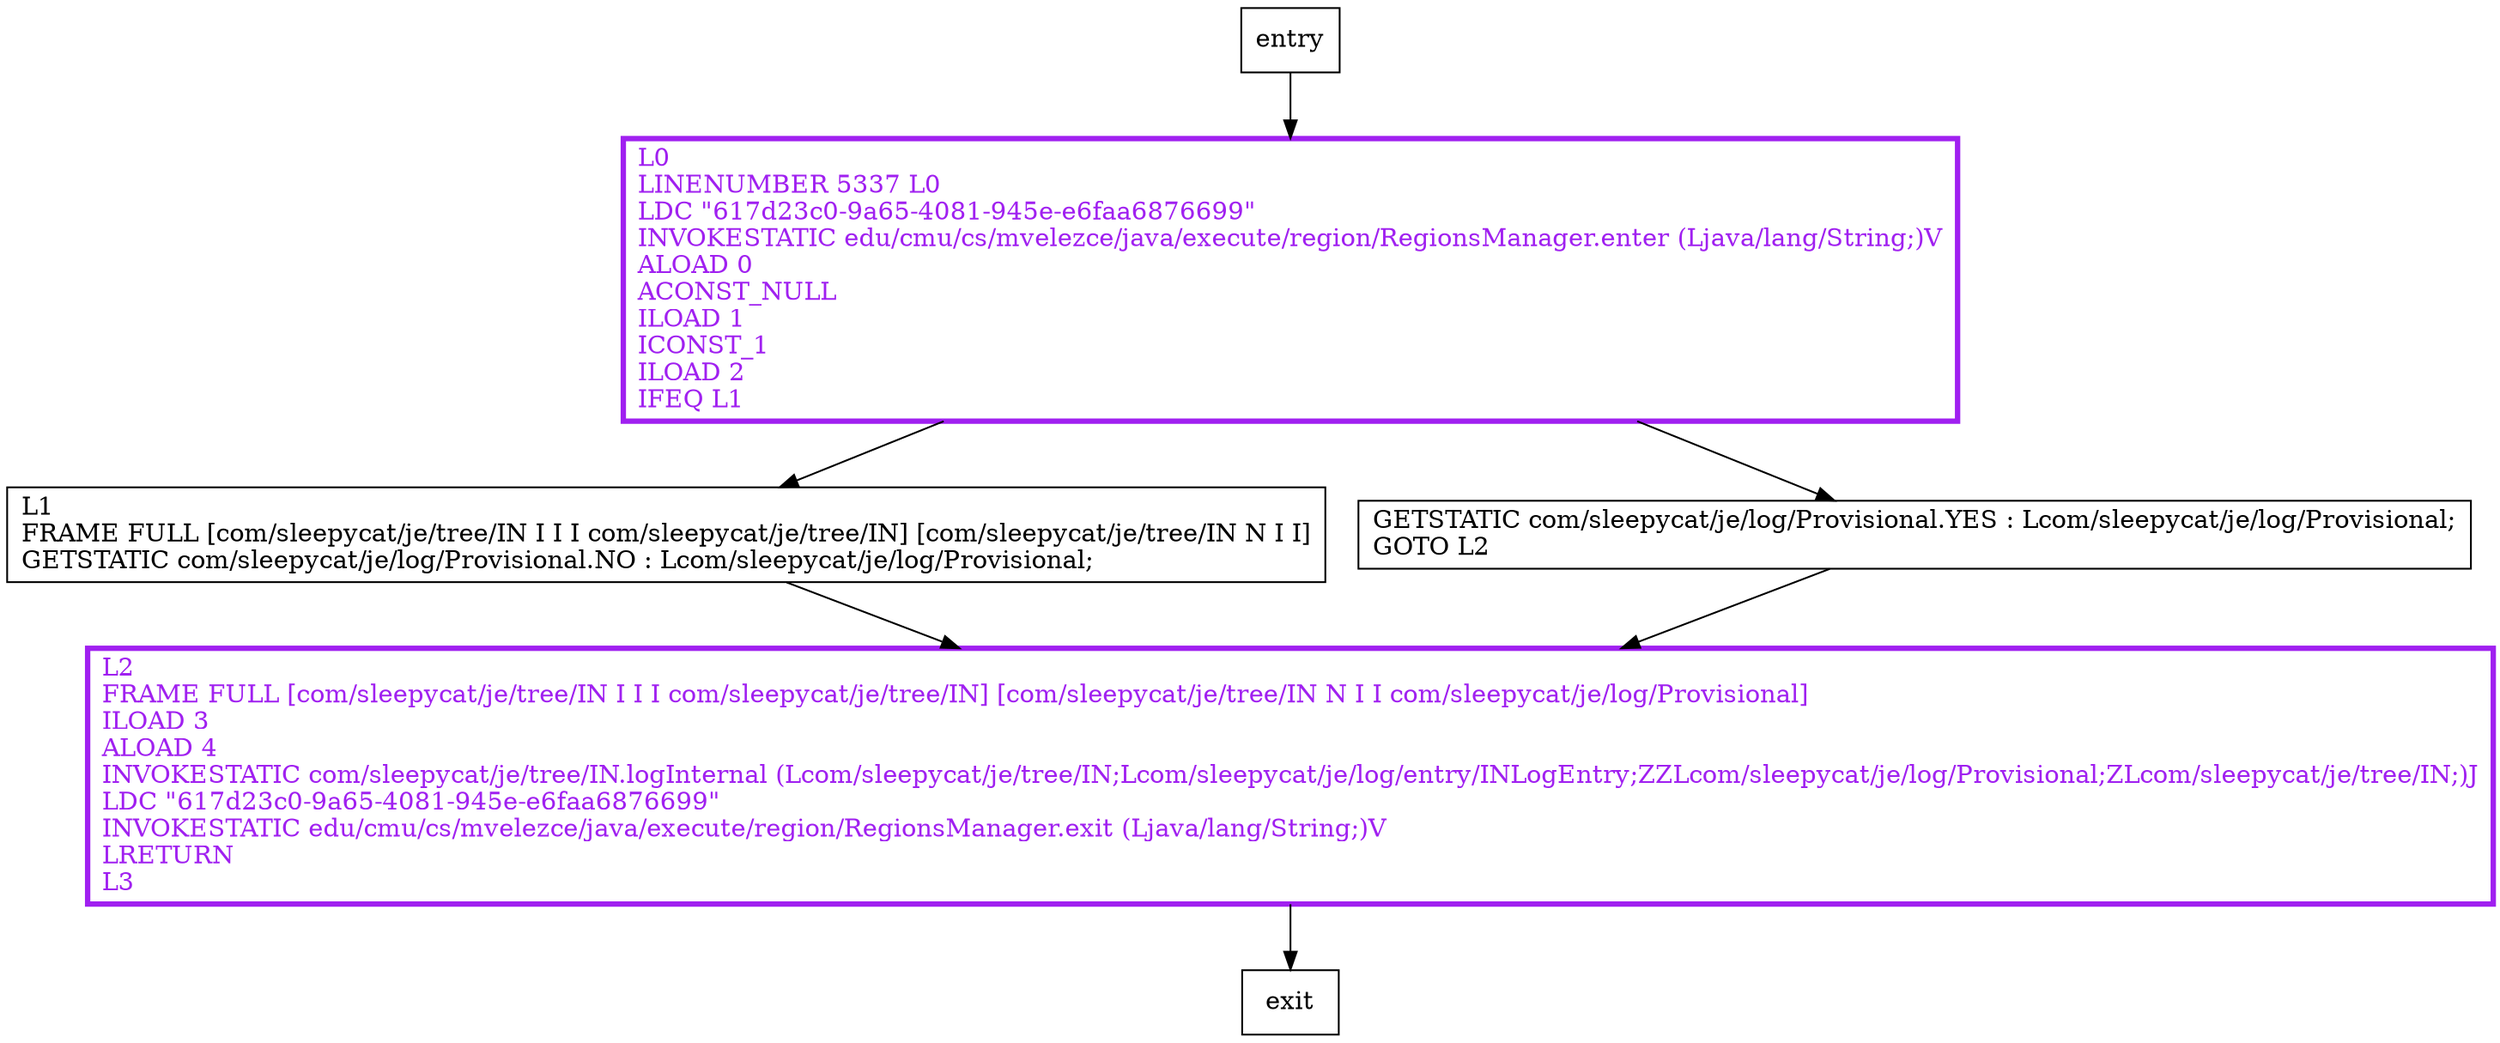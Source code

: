 digraph log {
node [shape=record];
2015695553 [label="L0\lLINENUMBER 5337 L0\lLDC \"617d23c0-9a65-4081-945e-e6faa6876699\"\lINVOKESTATIC edu/cmu/cs/mvelezce/java/execute/region/RegionsManager.enter (Ljava/lang/String;)V\lALOAD 0\lACONST_NULL\lILOAD 1\lICONST_1\lILOAD 2\lIFEQ L1\l"];
1945365056 [label="L1\lFRAME FULL [com/sleepycat/je/tree/IN I I I com/sleepycat/je/tree/IN] [com/sleepycat/je/tree/IN N I I]\lGETSTATIC com/sleepycat/je/log/Provisional.NO : Lcom/sleepycat/je/log/Provisional;\l"];
769635695 [label="GETSTATIC com/sleepycat/je/log/Provisional.YES : Lcom/sleepycat/je/log/Provisional;\lGOTO L2\l"];
1624447583 [label="L2\lFRAME FULL [com/sleepycat/je/tree/IN I I I com/sleepycat/je/tree/IN] [com/sleepycat/je/tree/IN N I I com/sleepycat/je/log/Provisional]\lILOAD 3\lALOAD 4\lINVOKESTATIC com/sleepycat/je/tree/IN.logInternal (Lcom/sleepycat/je/tree/IN;Lcom/sleepycat/je/log/entry/INLogEntry;ZZLcom/sleepycat/je/log/Provisional;ZLcom/sleepycat/je/tree/IN;)J\lLDC \"617d23c0-9a65-4081-945e-e6faa6876699\"\lINVOKESTATIC edu/cmu/cs/mvelezce/java/execute/region/RegionsManager.exit (Ljava/lang/String;)V\lLRETURN\lL3\l"];
entry;
exit;
entry -> 2015695553
2015695553 -> 1945365056
2015695553 -> 769635695
1945365056 -> 1624447583
769635695 -> 1624447583
1624447583 -> exit
2015695553[fontcolor="purple", penwidth=3, color="purple"];
1624447583[fontcolor="purple", penwidth=3, color="purple"];
}
